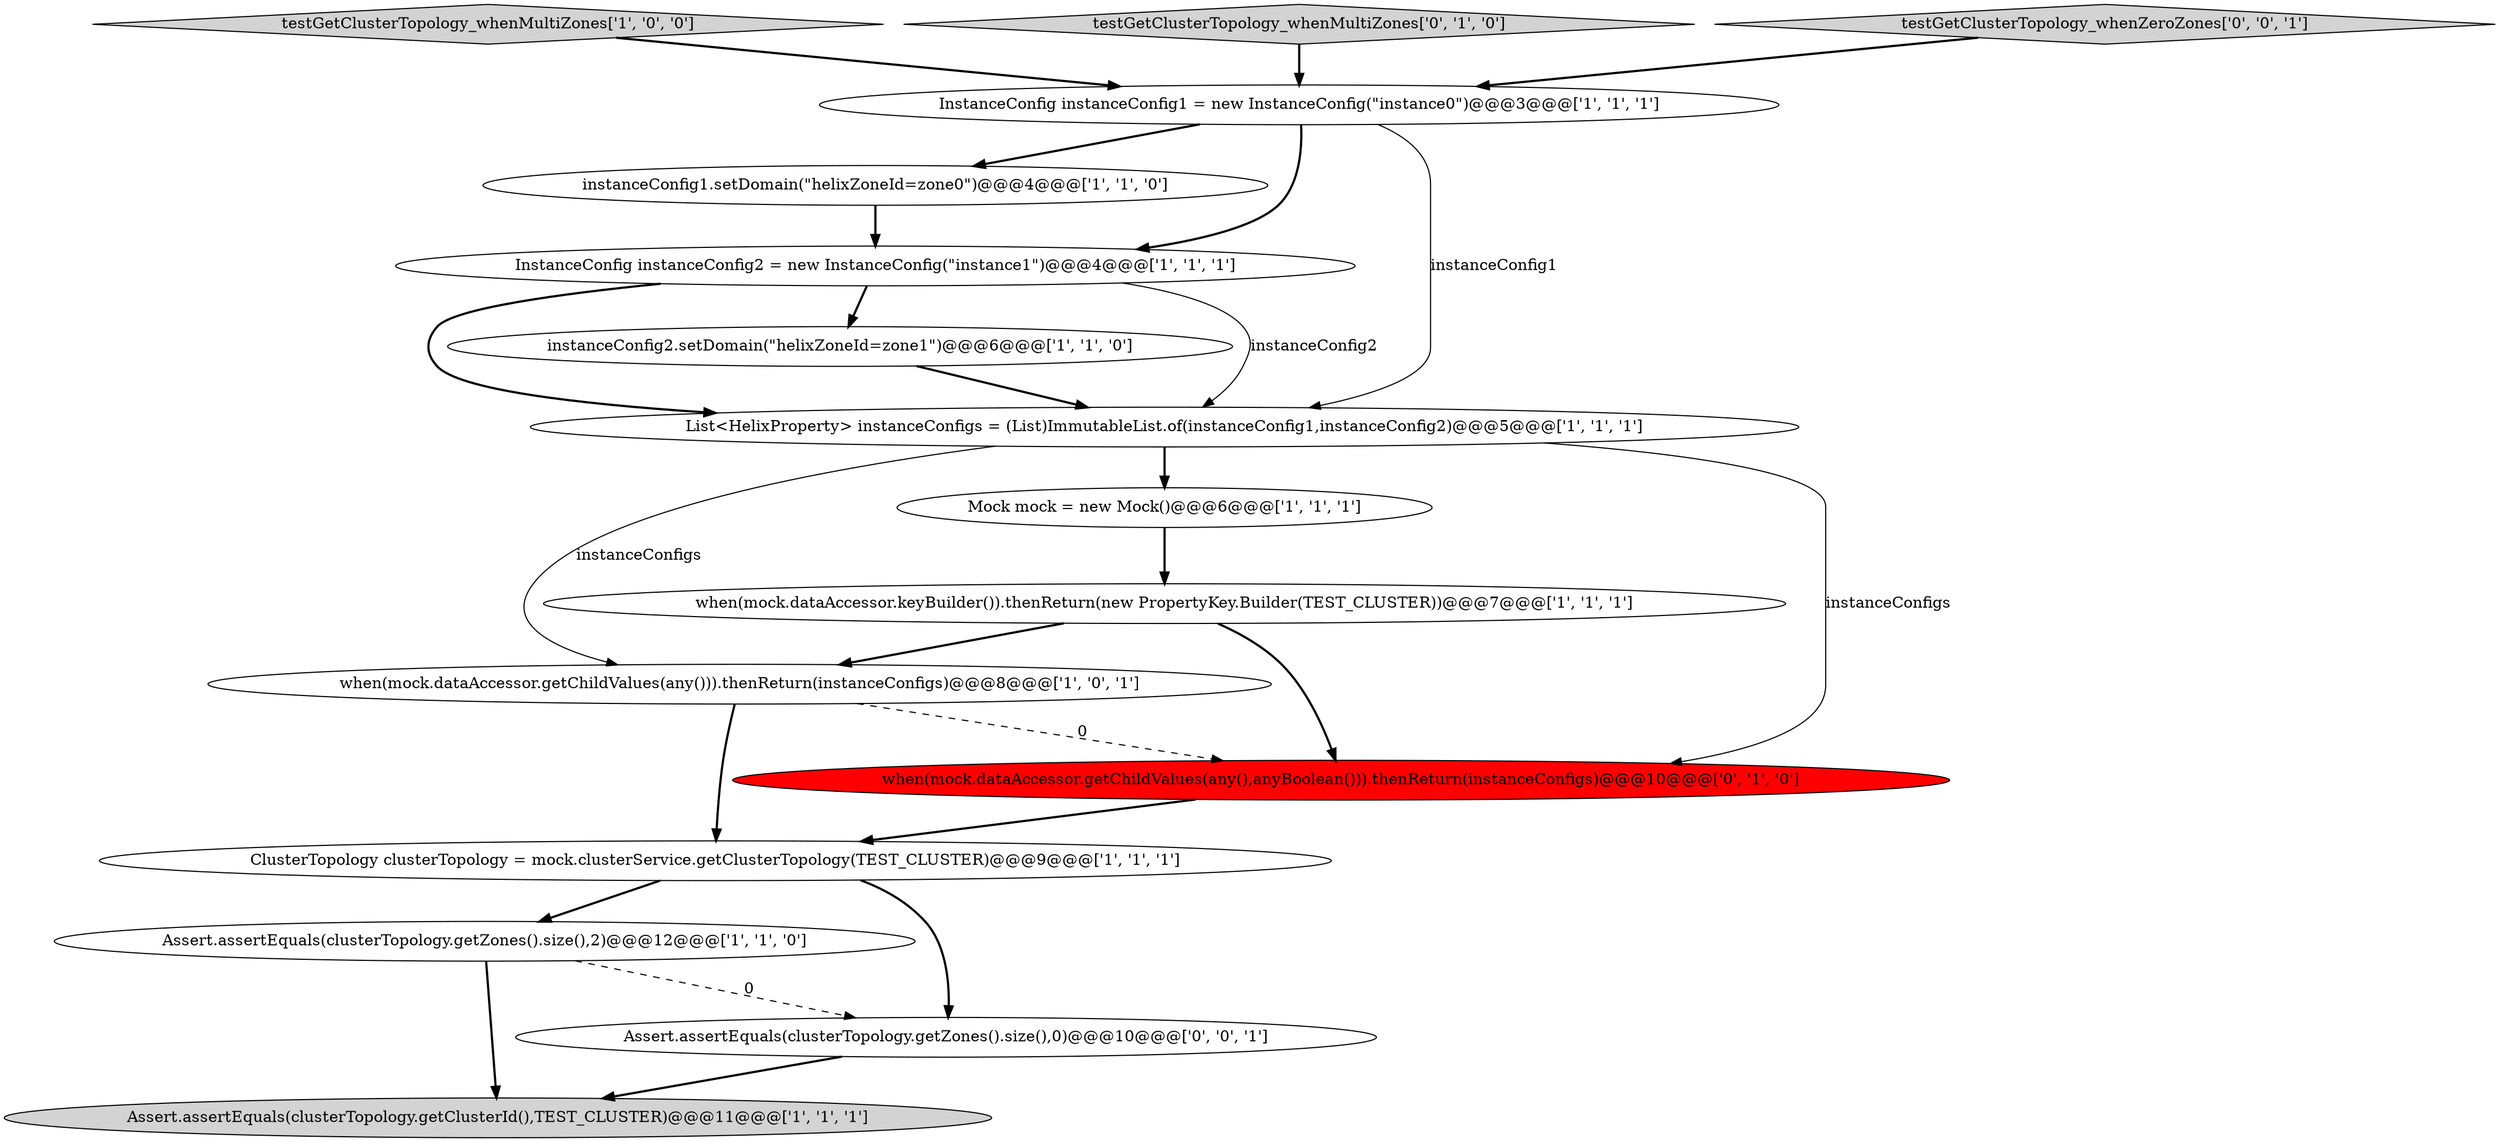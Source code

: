 digraph {
2 [style = filled, label = "testGetClusterTopology_whenMultiZones['1', '0', '0']", fillcolor = lightgray, shape = diamond image = "AAA0AAABBB1BBB"];
3 [style = filled, label = "instanceConfig1.setDomain(\"helixZoneId=zone0\")@@@4@@@['1', '1', '0']", fillcolor = white, shape = ellipse image = "AAA0AAABBB1BBB"];
6 [style = filled, label = "when(mock.dataAccessor.keyBuilder()).thenReturn(new PropertyKey.Builder(TEST_CLUSTER))@@@7@@@['1', '1', '1']", fillcolor = white, shape = ellipse image = "AAA0AAABBB1BBB"];
9 [style = filled, label = "Assert.assertEquals(clusterTopology.getClusterId(),TEST_CLUSTER)@@@11@@@['1', '1', '1']", fillcolor = lightgray, shape = ellipse image = "AAA0AAABBB1BBB"];
11 [style = filled, label = "InstanceConfig instanceConfig2 = new InstanceConfig(\"instance1\")@@@4@@@['1', '1', '1']", fillcolor = white, shape = ellipse image = "AAA0AAABBB1BBB"];
10 [style = filled, label = "when(mock.dataAccessor.getChildValues(any())).thenReturn(instanceConfigs)@@@8@@@['1', '0', '1']", fillcolor = white, shape = ellipse image = "AAA0AAABBB1BBB"];
8 [style = filled, label = "List<HelixProperty> instanceConfigs = (List)ImmutableList.of(instanceConfig1,instanceConfig2)@@@5@@@['1', '1', '1']", fillcolor = white, shape = ellipse image = "AAA0AAABBB1BBB"];
1 [style = filled, label = "InstanceConfig instanceConfig1 = new InstanceConfig(\"instance0\")@@@3@@@['1', '1', '1']", fillcolor = white, shape = ellipse image = "AAA0AAABBB1BBB"];
0 [style = filled, label = "Assert.assertEquals(clusterTopology.getZones().size(),2)@@@12@@@['1', '1', '0']", fillcolor = white, shape = ellipse image = "AAA0AAABBB1BBB"];
12 [style = filled, label = "testGetClusterTopology_whenMultiZones['0', '1', '0']", fillcolor = lightgray, shape = diamond image = "AAA0AAABBB2BBB"];
5 [style = filled, label = "Mock mock = new Mock()@@@6@@@['1', '1', '1']", fillcolor = white, shape = ellipse image = "AAA0AAABBB1BBB"];
13 [style = filled, label = "when(mock.dataAccessor.getChildValues(any(),anyBoolean())).thenReturn(instanceConfigs)@@@10@@@['0', '1', '0']", fillcolor = red, shape = ellipse image = "AAA1AAABBB2BBB"];
7 [style = filled, label = "instanceConfig2.setDomain(\"helixZoneId=zone1\")@@@6@@@['1', '1', '0']", fillcolor = white, shape = ellipse image = "AAA0AAABBB1BBB"];
4 [style = filled, label = "ClusterTopology clusterTopology = mock.clusterService.getClusterTopology(TEST_CLUSTER)@@@9@@@['1', '1', '1']", fillcolor = white, shape = ellipse image = "AAA0AAABBB1BBB"];
15 [style = filled, label = "Assert.assertEquals(clusterTopology.getZones().size(),0)@@@10@@@['0', '0', '1']", fillcolor = white, shape = ellipse image = "AAA0AAABBB3BBB"];
14 [style = filled, label = "testGetClusterTopology_whenZeroZones['0', '0', '1']", fillcolor = lightgray, shape = diamond image = "AAA0AAABBB3BBB"];
0->9 [style = bold, label=""];
8->13 [style = solid, label="instanceConfigs"];
11->8 [style = solid, label="instanceConfig2"];
2->1 [style = bold, label=""];
4->15 [style = bold, label=""];
1->3 [style = bold, label=""];
3->11 [style = bold, label=""];
0->15 [style = dashed, label="0"];
1->8 [style = solid, label="instanceConfig1"];
10->13 [style = dashed, label="0"];
7->8 [style = bold, label=""];
12->1 [style = bold, label=""];
14->1 [style = bold, label=""];
8->10 [style = solid, label="instanceConfigs"];
1->11 [style = bold, label=""];
4->0 [style = bold, label=""];
5->6 [style = bold, label=""];
8->5 [style = bold, label=""];
15->9 [style = bold, label=""];
6->10 [style = bold, label=""];
6->13 [style = bold, label=""];
10->4 [style = bold, label=""];
11->8 [style = bold, label=""];
11->7 [style = bold, label=""];
13->4 [style = bold, label=""];
}
